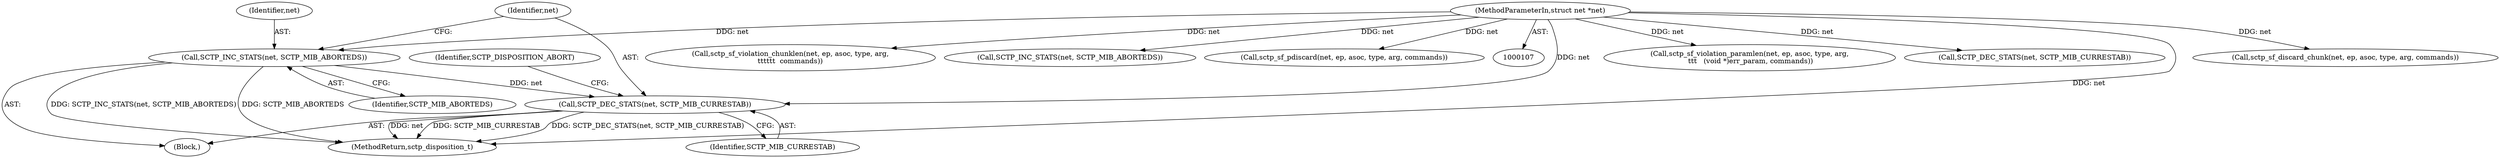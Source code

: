 digraph "0_linux_9de7922bc709eee2f609cd01d98aaedc4cf5ea74_2@pointer" {
"1000376" [label="(Call,SCTP_DEC_STATS(net, SCTP_MIB_CURRESTAB))"];
"1000373" [label="(Call,SCTP_INC_STATS(net, SCTP_MIB_ABORTEDS))"];
"1000108" [label="(MethodParameterIn,struct net *net)"];
"1000378" [label="(Identifier,SCTP_MIB_CURRESTAB)"];
"1000217" [label="(Call,sctp_sf_violation_paramlen(net, ep, asoc, type, arg,\n \t\t\t   (void *)err_param, commands))"];
"1000307" [label="(Call,SCTP_DEC_STATS(net, SCTP_MIB_CURRESTAB))"];
"1000320" [label="(Block,)"];
"1000374" [label="(Identifier,net)"];
"1000376" [label="(Call,SCTP_DEC_STATS(net, SCTP_MIB_CURRESTAB))"];
"1000380" [label="(Identifier,SCTP_DISPOSITION_ABORT)"];
"1000373" [label="(Call,SCTP_INC_STATS(net, SCTP_MIB_ABORTEDS))"];
"1000164" [label="(Call,sctp_sf_discard_chunk(net, ep, asoc, type, arg, commands))"];
"1000108" [label="(MethodParameterIn,struct net *net)"];
"1000383" [label="(MethodReturn,sctp_disposition_t)"];
"1000178" [label="(Call,sctp_sf_violation_chunklen(net, ep, asoc, type, arg,\n\t\t\t\t\t\t  commands))"];
"1000304" [label="(Call,SCTP_INC_STATS(net, SCTP_MIB_ABORTEDS))"];
"1000377" [label="(Identifier,net)"];
"1000375" [label="(Identifier,SCTP_MIB_ABORTEDS)"];
"1000144" [label="(Call,sctp_sf_pdiscard(net, ep, asoc, type, arg, commands))"];
"1000376" -> "1000320"  [label="AST: "];
"1000376" -> "1000378"  [label="CFG: "];
"1000377" -> "1000376"  [label="AST: "];
"1000378" -> "1000376"  [label="AST: "];
"1000380" -> "1000376"  [label="CFG: "];
"1000376" -> "1000383"  [label="DDG: SCTP_DEC_STATS(net, SCTP_MIB_CURRESTAB)"];
"1000376" -> "1000383"  [label="DDG: net"];
"1000376" -> "1000383"  [label="DDG: SCTP_MIB_CURRESTAB"];
"1000373" -> "1000376"  [label="DDG: net"];
"1000108" -> "1000376"  [label="DDG: net"];
"1000373" -> "1000320"  [label="AST: "];
"1000373" -> "1000375"  [label="CFG: "];
"1000374" -> "1000373"  [label="AST: "];
"1000375" -> "1000373"  [label="AST: "];
"1000377" -> "1000373"  [label="CFG: "];
"1000373" -> "1000383"  [label="DDG: SCTP_MIB_ABORTEDS"];
"1000373" -> "1000383"  [label="DDG: SCTP_INC_STATS(net, SCTP_MIB_ABORTEDS)"];
"1000108" -> "1000373"  [label="DDG: net"];
"1000108" -> "1000107"  [label="AST: "];
"1000108" -> "1000383"  [label="DDG: net"];
"1000108" -> "1000144"  [label="DDG: net"];
"1000108" -> "1000164"  [label="DDG: net"];
"1000108" -> "1000178"  [label="DDG: net"];
"1000108" -> "1000217"  [label="DDG: net"];
"1000108" -> "1000304"  [label="DDG: net"];
"1000108" -> "1000307"  [label="DDG: net"];
}
